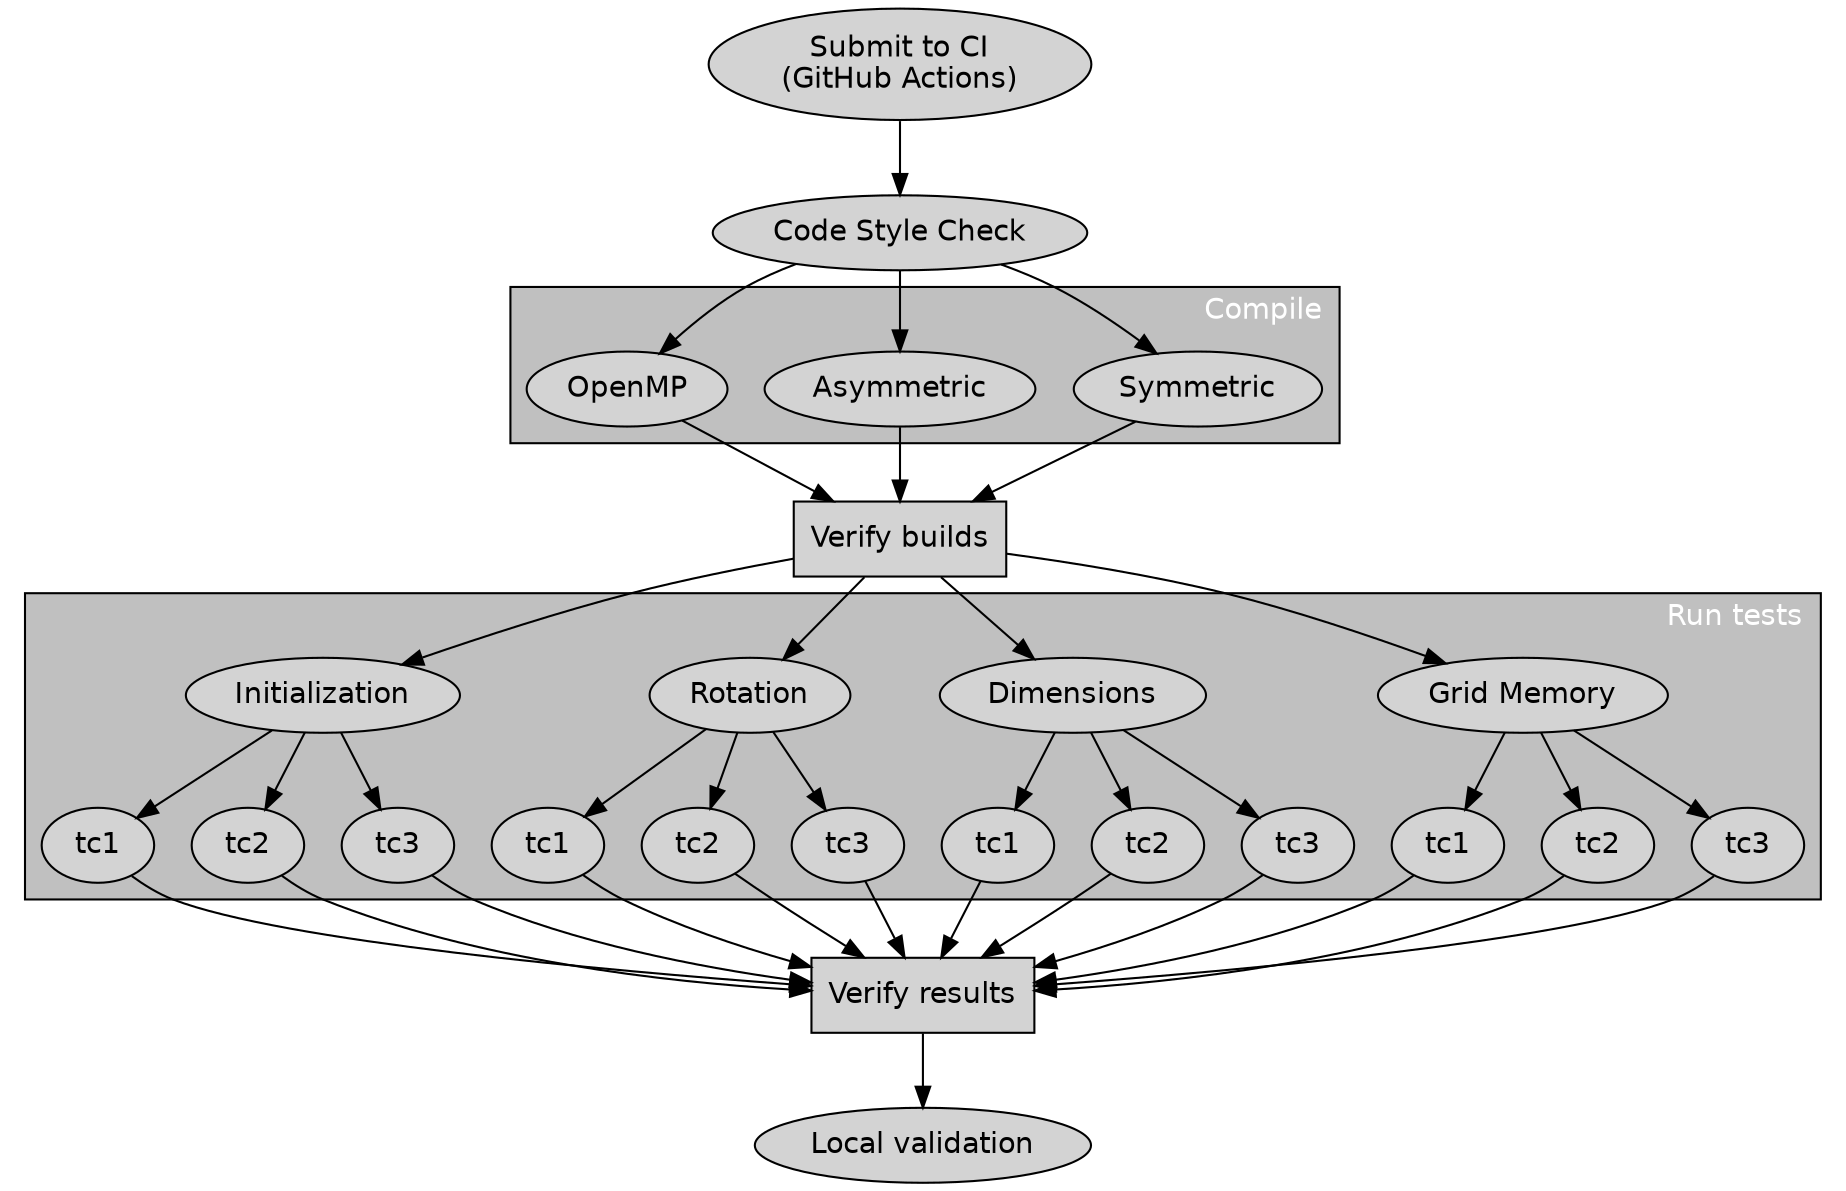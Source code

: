 digraph testing {
    fontname = helvetica
    fontcolor = white
    labeljust = r
    node [
        style = filled,
        fontname = helvetica
    ]

    concentrate = true
    bgcolor = transparent

    submit [label = "Submit to CI\n(GitHub Actions)"]

    codestyle [label = "Code Style Check"]

    build1 [label="Symmetric"];
    build2 [label="Asymmetric"];
    build3 [label="OpenMP"];

    build_verify [label="Verify builds", shape=rectangle]

    test1 [label="Grid Memory"]
    test2 [label="Dimensions"]
    test3 [label="Rotation"]
    test4 [label="Initialization"]

    t1_1 [label="tc1"]
    t2_1 [label="tc2"]
    t3_1 [label="tc3"]

    t1_2 [label="tc1"]
    t2_2 [label="tc2"]
    t3_2 [label="tc3"]

    t1_3 [label="tc1"]
    t2_3 [label="tc2"]
    t3_3 [label="tc3"]

    t1_4 [label="tc1"]
    t2_4 [label="tc2"]
    t3_4 [label="tc3"]

    verify_results [label="Verify results", shape=rectangle]

    validate [label="Local validation"]

    submit -> codestyle
    codestyle -> {build1, build2, build3}
    {build1, build2, build3} -> build_verify
    build_verify -> {test1, test2, test3, test4}
    test1 -> {t1_1, t2_1, t3_1}
    test2 -> {t1_2, t2_2, t3_2}
    test3 -> {t1_3, t2_3, t3_3}
    test4 -> {t1_4, t2_4, t3_4}

    t1_1 -> verify_results
    t2_1 -> verify_results
    t3_1 -> verify_results

    t1_2 -> verify_results
    t2_2 -> verify_results
    t3_2 -> verify_results

    t1_3 -> verify_results
    t2_3 -> verify_results
    t3_3 -> verify_results

    t1_4 -> verify_results
    t2_4 -> verify_results
    t3_4 -> verify_results

    verify_results -> validate

    subgraph cluster_build {
        style=filled
        label="Compile"
        bgcolor = grey
        labeljust = r
        build1; build2; build3
    }
    subgraph cluster_test {
        style=filled
        label="Run tests"; 
        bgcolor = grey
        labeljust = r
        test1; test2; test3; test4
        t1_1; t2_1; t3_1
        t1_2; t2_2; t3_2
        t1_3; t2_3; t3_3
        t1_4; t2_4; t3_4
    }
}

